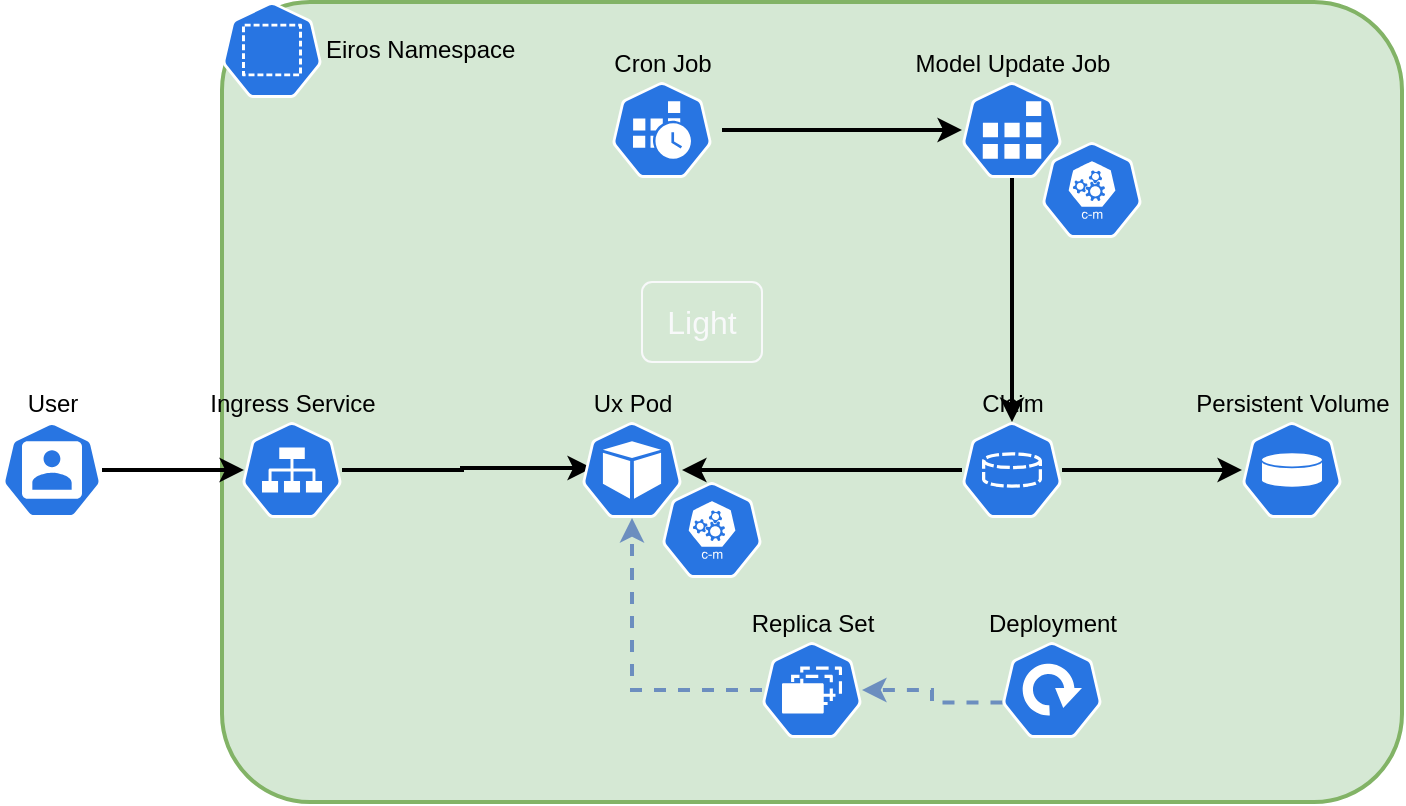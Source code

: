 <mxfile version="17.4.0" type="github">
  <diagram id="qxJYYcIdPifgSiWkrBCy" name="Page-1">
    <mxGraphModel dx="1346" dy="794" grid="1" gridSize="10" guides="1" tooltips="1" connect="1" arrows="1" fold="1" page="1" pageScale="1" pageWidth="2336" pageHeight="1654" math="0" shadow="0">
      <root>
        <mxCell id="0" />
        <mxCell id="1" parent="0" />
        <mxCell id="2bxgqbYxwE2AozTu03Wo-16" value="" style="rounded=1;whiteSpace=wrap;html=1;strokeWidth=2;fillColor=#d5e8d4;strokeColor=#82b366;arcSize=11;" vertex="1" parent="1">
          <mxGeometry x="680" y="370" width="590" height="400" as="geometry" />
        </mxCell>
        <mxCell id="2bxgqbYxwE2AozTu03Wo-13" style="edgeStyle=orthogonalEdgeStyle;rounded=0;orthogonalLoop=1;jettySize=auto;html=1;entryX=0.1;entryY=0.479;entryDx=0;entryDy=0;entryPerimeter=0;strokeWidth=2;" edge="1" parent="1" source="2bxgqbYxwE2AozTu03Wo-1" target="2bxgqbYxwE2AozTu03Wo-8">
          <mxGeometry relative="1" as="geometry" />
        </mxCell>
        <mxCell id="2bxgqbYxwE2AozTu03Wo-1" value="Ingress Service" style="sketch=0;html=1;dashed=0;whitespace=wrap;fillColor=#2875E2;strokeColor=#ffffff;points=[[0.005,0.63,0],[0.1,0.2,0],[0.9,0.2,0],[0.5,0,0],[0.995,0.63,0],[0.72,0.99,0],[0.5,1,0],[0.28,0.99,0]];shape=mxgraph.kubernetes.icon;prIcon=svc;strokeWidth=2;labelPosition=center;verticalLabelPosition=top;align=center;verticalAlign=bottom;" vertex="1" parent="1">
          <mxGeometry x="690" y="580" width="50" height="48" as="geometry" />
        </mxCell>
        <mxCell id="2bxgqbYxwE2AozTu03Wo-10" style="edgeStyle=orthogonalEdgeStyle;rounded=0;orthogonalLoop=1;jettySize=auto;html=1;entryX=0;entryY=0.5;entryDx=0;entryDy=0;entryPerimeter=0;strokeWidth=2;" edge="1" parent="1" source="2bxgqbYxwE2AozTu03Wo-2" target="2bxgqbYxwE2AozTu03Wo-17">
          <mxGeometry relative="1" as="geometry">
            <mxPoint x="600.25" y="970.24" as="targetPoint" />
          </mxGeometry>
        </mxCell>
        <mxCell id="2bxgqbYxwE2AozTu03Wo-2" value="Cron Job" style="sketch=0;html=1;dashed=0;whitespace=wrap;fillColor=#2875E2;strokeColor=#ffffff;points=[[0.005,0.63,0],[0.1,0.2,0],[0.9,0.2,0],[0.5,0,0],[0.995,0.63,0],[0.72,0.99,0],[0.5,1,0],[0.28,0.99,0]];shape=mxgraph.kubernetes.icon;prIcon=cronjob;strokeWidth=2;verticalAlign=bottom;labelPosition=center;verticalLabelPosition=top;align=center;" vertex="1" parent="1">
          <mxGeometry x="870" y="410" width="60" height="48" as="geometry" />
        </mxCell>
        <mxCell id="2bxgqbYxwE2AozTu03Wo-3" value="Persistent Volume" style="sketch=0;html=1;dashed=0;whitespace=wrap;fillColor=#2875E2;strokeColor=#ffffff;points=[[0.005,0.63,0],[0.1,0.2,0],[0.9,0.2,0],[0.5,0,0],[0.995,0.63,0],[0.72,0.99,0],[0.5,1,0],[0.28,0.99,0]];shape=mxgraph.kubernetes.icon;prIcon=pv;strokeWidth=2;labelPosition=center;verticalLabelPosition=top;align=center;verticalAlign=bottom;" vertex="1" parent="1">
          <mxGeometry x="1190" y="580" width="50" height="48" as="geometry" />
        </mxCell>
        <mxCell id="2bxgqbYxwE2AozTu03Wo-5" value="" style="edgeStyle=orthogonalEdgeStyle;rounded=0;orthogonalLoop=1;jettySize=auto;html=1;strokeWidth=2;" edge="1" parent="1" source="2bxgqbYxwE2AozTu03Wo-4" target="2bxgqbYxwE2AozTu03Wo-3">
          <mxGeometry relative="1" as="geometry" />
        </mxCell>
        <mxCell id="2bxgqbYxwE2AozTu03Wo-12" style="edgeStyle=orthogonalEdgeStyle;rounded=0;orthogonalLoop=1;jettySize=auto;html=1;strokeWidth=2;" edge="1" parent="1" source="2bxgqbYxwE2AozTu03Wo-4" target="2bxgqbYxwE2AozTu03Wo-8">
          <mxGeometry relative="1" as="geometry" />
        </mxCell>
        <mxCell id="2bxgqbYxwE2AozTu03Wo-4" value="Claim" style="sketch=0;html=1;dashed=0;whitespace=wrap;fillColor=#2875E2;strokeColor=#ffffff;points=[[0.005,0.63,0],[0.1,0.2,0],[0.9,0.2,0],[0.5,0,0],[0.995,0.63,0],[0.72,0.99,0],[0.5,1,0],[0.28,0.99,0]];shape=mxgraph.kubernetes.icon;prIcon=pvc;strokeWidth=2;labelPosition=center;verticalLabelPosition=top;align=center;verticalAlign=bottom;" vertex="1" parent="1">
          <mxGeometry x="1050" y="580" width="50" height="48" as="geometry" />
        </mxCell>
        <mxCell id="2bxgqbYxwE2AozTu03Wo-7" style="edgeStyle=orthogonalEdgeStyle;rounded=0;orthogonalLoop=1;jettySize=auto;html=1;entryX=0.02;entryY=0.5;entryDx=0;entryDy=0;entryPerimeter=0;strokeWidth=2;" edge="1" parent="1" source="2bxgqbYxwE2AozTu03Wo-6" target="2bxgqbYxwE2AozTu03Wo-1">
          <mxGeometry relative="1" as="geometry" />
        </mxCell>
        <mxCell id="2bxgqbYxwE2AozTu03Wo-6" value="User" style="sketch=0;html=1;dashed=0;whitespace=wrap;fillColor=#2875E2;strokeColor=#ffffff;points=[[0.005,0.63,0],[0.1,0.2,0],[0.9,0.2,0],[0.5,0,0],[0.995,0.63,0],[0.72,0.99,0],[0.5,1,0],[0.28,0.99,0]];shape=mxgraph.kubernetes.icon;prIcon=user;strokeWidth=2;labelPosition=center;verticalLabelPosition=top;align=center;verticalAlign=bottom;" vertex="1" parent="1">
          <mxGeometry x="570" y="580" width="50" height="48" as="geometry" />
        </mxCell>
        <mxCell id="2bxgqbYxwE2AozTu03Wo-8" value="Ux Pod" style="sketch=0;html=1;dashed=0;whitespace=wrap;fillColor=#2875E2;strokeColor=#ffffff;points=[[0.005,0.63,0],[0.1,0.2,0],[0.9,0.2,0],[0.5,0,0],[0.995,0.63,0],[0.72,0.99,0],[0.5,1,0],[0.28,0.99,0]];shape=mxgraph.kubernetes.icon;prIcon=pod;strokeWidth=2;labelPosition=center;verticalLabelPosition=top;align=center;verticalAlign=bottom;" vertex="1" parent="1">
          <mxGeometry x="860" y="580" width="50" height="48" as="geometry" />
        </mxCell>
        <mxCell id="2bxgqbYxwE2AozTu03Wo-15" value="Light" style="html=1;shadow=0;dashed=0;shape=mxgraph.bootstrap.rrect;rSize=5;strokeColor=#F8F9FA;strokeWidth=1;fillColor=none;fontColor=#F8F9FA;whiteSpace=wrap;align=center;verticalAlign=middle;spacingLeft=0;fontStyle=0;fontSize=16;spacing=5;" vertex="1" parent="1">
          <mxGeometry x="890" y="510" width="60" height="40" as="geometry" />
        </mxCell>
        <mxCell id="2bxgqbYxwE2AozTu03Wo-19" style="edgeStyle=orthogonalEdgeStyle;rounded=0;orthogonalLoop=1;jettySize=auto;html=1;strokeWidth=2;entryX=0.5;entryY=0;entryDx=0;entryDy=0;entryPerimeter=0;" edge="1" parent="1" source="2bxgqbYxwE2AozTu03Wo-17" target="2bxgqbYxwE2AozTu03Wo-4">
          <mxGeometry relative="1" as="geometry">
            <mxPoint x="1074" y="520" as="targetPoint" />
          </mxGeometry>
        </mxCell>
        <mxCell id="2bxgqbYxwE2AozTu03Wo-17" value="Model Update Job" style="sketch=0;html=1;dashed=0;whitespace=wrap;fillColor=#2875E2;strokeColor=#ffffff;points=[[0.005,0.63,0],[0.1,0.2,0],[0.9,0.2,0],[0.5,0,0],[0.995,0.63,0],[0.72,0.99,0],[0.5,1,0],[0.28,0.99,0]];shape=mxgraph.kubernetes.icon;prIcon=job;labelPosition=center;verticalLabelPosition=top;align=center;verticalAlign=bottom;" vertex="1" parent="1">
          <mxGeometry x="1050" y="410" width="50" height="48" as="geometry" />
        </mxCell>
        <mxCell id="2bxgqbYxwE2AozTu03Wo-18" value="Eiros Namespace" style="sketch=0;html=1;dashed=0;whitespace=wrap;fillColor=#2875E2;strokeColor=#ffffff;points=[[0.005,0.63,0],[0.1,0.2,0],[0.9,0.2,0],[0.5,0,0],[0.995,0.63,0],[0.72,0.99,0],[0.5,1,0],[0.28,0.99,0]];shape=mxgraph.kubernetes.icon;prIcon=ns;labelPosition=right;verticalLabelPosition=middle;align=left;verticalAlign=middle;" vertex="1" parent="1">
          <mxGeometry x="680" y="370" width="50" height="48" as="geometry" />
        </mxCell>
        <mxCell id="2bxgqbYxwE2AozTu03Wo-24" style="edgeStyle=orthogonalEdgeStyle;rounded=0;orthogonalLoop=1;jettySize=auto;html=1;entryX=0.5;entryY=1;entryDx=0;entryDy=0;entryPerimeter=0;strokeWidth=2;fillColor=#dae8fc;strokeColor=#6c8ebf;dashed=1;" edge="1" parent="1" source="2bxgqbYxwE2AozTu03Wo-20" target="2bxgqbYxwE2AozTu03Wo-8">
          <mxGeometry relative="1" as="geometry" />
        </mxCell>
        <mxCell id="2bxgqbYxwE2AozTu03Wo-20" value="Replica Set" style="sketch=0;html=1;dashed=0;whitespace=wrap;fillColor=#2875E2;strokeColor=#ffffff;points=[[0.005,0.63,0],[0.1,0.2,0],[0.9,0.2,0],[0.5,0,0],[0.995,0.63,0],[0.72,0.99,0],[0.5,1,0],[0.28,0.99,0]];shape=mxgraph.kubernetes.icon;prIcon=rs;labelPosition=center;verticalLabelPosition=top;align=center;verticalAlign=bottom;" vertex="1" parent="1">
          <mxGeometry x="950" y="690" width="50" height="48" as="geometry" />
        </mxCell>
        <mxCell id="2bxgqbYxwE2AozTu03Wo-23" style="edgeStyle=orthogonalEdgeStyle;rounded=0;orthogonalLoop=1;jettySize=auto;html=1;exitX=0.005;exitY=0.63;exitDx=0;exitDy=0;exitPerimeter=0;strokeWidth=2;fillColor=#dae8fc;strokeColor=#6c8ebf;dashed=1;" edge="1" parent="1" source="2bxgqbYxwE2AozTu03Wo-21" target="2bxgqbYxwE2AozTu03Wo-20">
          <mxGeometry relative="1" as="geometry" />
        </mxCell>
        <mxCell id="2bxgqbYxwE2AozTu03Wo-21" value="Deployment" style="sketch=0;html=1;dashed=0;whitespace=wrap;fillColor=#2875E2;strokeColor=#ffffff;points=[[0.005,0.63,0],[0.1,0.2,0],[0.9,0.2,0],[0.5,0,0],[0.995,0.63,0],[0.72,0.99,0],[0.5,1,0],[0.28,0.99,0]];shape=mxgraph.kubernetes.icon;prIcon=deploy;labelPosition=center;verticalLabelPosition=top;align=center;verticalAlign=bottom;" vertex="1" parent="1">
          <mxGeometry x="1070" y="690" width="50" height="48" as="geometry" />
        </mxCell>
        <mxCell id="2bxgqbYxwE2AozTu03Wo-22" value="" style="sketch=0;html=1;dashed=0;whitespace=wrap;fillColor=#2875E2;strokeColor=#ffffff;points=[[0.005,0.63,0],[0.1,0.2,0],[0.9,0.2,0],[0.5,0,0],[0.995,0.63,0],[0.72,0.99,0],[0.5,1,0],[0.28,0.99,0]];shape=mxgraph.kubernetes.icon;prIcon=c_m" vertex="1" parent="1">
          <mxGeometry x="1090" y="440" width="50" height="48" as="geometry" />
        </mxCell>
        <mxCell id="2bxgqbYxwE2AozTu03Wo-25" value="" style="sketch=0;html=1;dashed=0;whitespace=wrap;fillColor=#2875E2;strokeColor=#ffffff;points=[[0.005,0.63,0],[0.1,0.2,0],[0.9,0.2,0],[0.5,0,0],[0.995,0.63,0],[0.72,0.99,0],[0.5,1,0],[0.28,0.99,0]];shape=mxgraph.kubernetes.icon;prIcon=c_m" vertex="1" parent="1">
          <mxGeometry x="900" y="610" width="50" height="48" as="geometry" />
        </mxCell>
      </root>
    </mxGraphModel>
  </diagram>
</mxfile>

